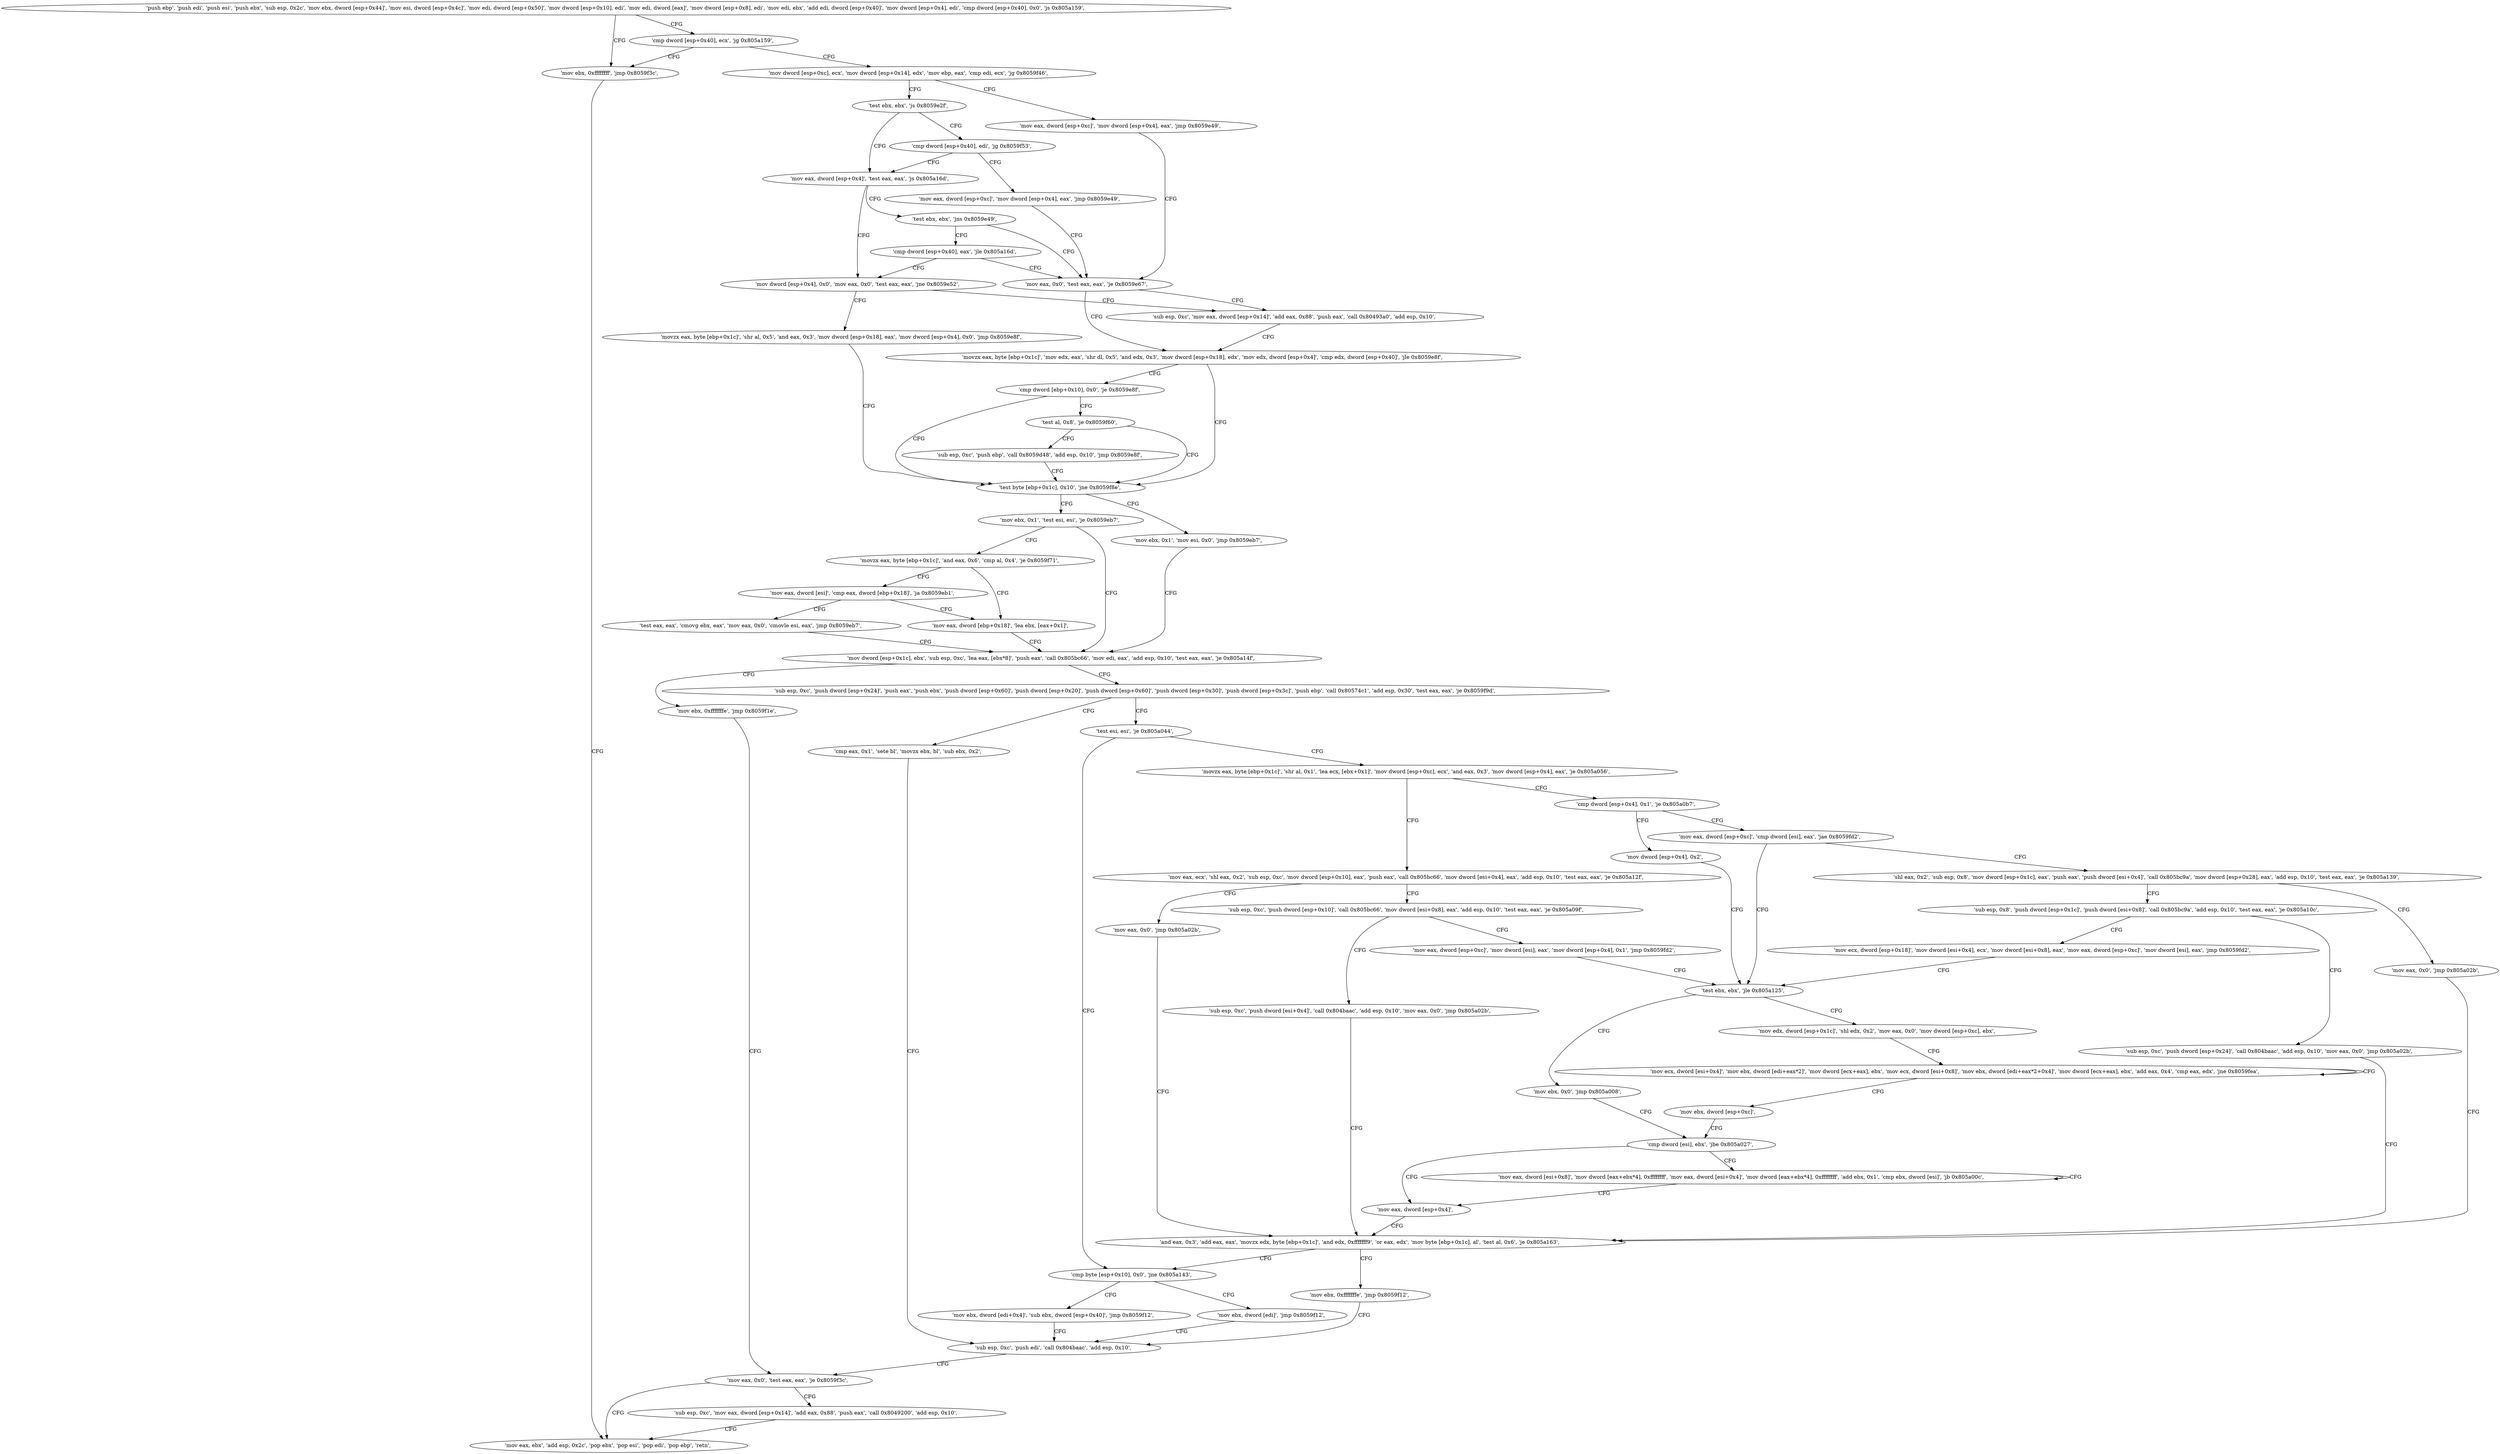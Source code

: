 digraph "func" {
"134585811" [label = "'push ebp', 'push edi', 'push esi', 'push ebx', 'sub esp, 0x2c', 'mov ebx, dword [esp+0x44]', 'mov esi, dword [esp+0x4c]', 'mov edi, dword [esp+0x50]', 'mov dword [esp+0x10], edi', 'mov edi, dword [eax]', 'mov dword [esp+0x8], edi', 'mov edi, ebx', 'add edi, dword [esp+0x40]', 'mov dword [esp+0x4], edi', 'cmp dword [esp+0x40], 0x0', 'js 0x805a159', " ]
"134586713" [label = "'mov ebx, 0xffffffff', 'jmp 0x8059f3c', " ]
"134585861" [label = "'cmp dword [esp+0x40], ecx', 'jg 0x805a159', " ]
"134586172" [label = "'mov eax, ebx', 'add esp, 0x2c', 'pop ebx', 'pop esi', 'pop edi', 'pop ebp', 'retn', " ]
"134585871" [label = "'mov dword [esp+0xc], ecx', 'mov dword [esp+0x14], edx', 'mov ebp, eax', 'cmp edi, ecx', 'jg 0x8059f46', " ]
"134586182" [label = "'mov eax, dword [esp+0xc]', 'mov dword [esp+0x4], eax', 'jmp 0x8059e49', " ]
"134585889" [label = "'test ebx, ebx', 'js 0x8059e2f', " ]
"134585929" [label = "'mov eax, 0x0', 'test eax, eax', 'je 0x8059e67', " ]
"134585903" [label = "'mov eax, dword [esp+0x4]', 'test eax, eax', 'js 0x805a16d', " ]
"134585893" [label = "'cmp dword [esp+0x40], edi', 'jg 0x8059f53', " ]
"134585959" [label = "'movzx eax, byte [ebp+0x1c]', 'mov edx, eax', 'shr dl, 0x5', 'and edx, 0x3', 'mov dword [esp+0x18], edx', 'mov edx, dword [esp+0x4]', 'cmp edx, dword [esp+0x40]', 'jle 0x8059e8f', " ]
"134585938" [label = "'sub esp, 0xc', 'mov eax, dword [esp+0x14]', 'add eax, 0x88', 'push eax', 'call 0x80493a0', 'add esp, 0x10', " ]
"134586733" [label = "'mov dword [esp+0x4], 0x0', 'mov eax, 0x0', 'test eax, eax', 'jne 0x8059e52', " ]
"134585915" [label = "'test ebx, ebx', 'jns 0x8059e49', " ]
"134586195" [label = "'mov eax, dword [esp+0xc]', 'mov dword [esp+0x4], eax', 'jmp 0x8059e49', " ]
"134585999" [label = "'test byte [ebp+0x1c], 0x10', 'jne 0x8059f8e', " ]
"134585985" [label = "'cmp dword [ebp+0x10], 0x0', 'je 0x8059e8f', " ]
"134586754" [label = "'movzx eax, byte [ebp+0x1c]', 'shr al, 0x5', 'and eax, 0x3', 'mov dword [esp+0x18], eax', 'mov dword [esp+0x4], 0x0', 'jmp 0x8059e8f', " ]
"134585919" [label = "'cmp dword [esp+0x40], eax', 'jle 0x805a16d', " ]
"134586254" [label = "'mov ebx, 0x1', 'mov esi, 0x0', 'jmp 0x8059eb7', " ]
"134586009" [label = "'mov ebx, 0x1', 'test esi, esi', 'je 0x8059eb7', " ]
"134585991" [label = "'test al, 0x8', 'je 0x8059f60', " ]
"134586039" [label = "'mov dword [esp+0x1c], ebx', 'sub esp, 0xc', 'lea eax, [ebx*8]', 'push eax', 'call 0x805bc66', 'mov edi, eax', 'add esp, 0x10', 'test eax, eax', 'je 0x805a14f', " ]
"134586018" [label = "'movzx eax, byte [ebp+0x1c]', 'and eax, 0x6', 'cmp al, 0x4', 'je 0x8059f71', " ]
"134586208" [label = "'sub esp, 0xc', 'push ebp', 'call 0x8059d48', 'add esp, 0x10', 'jmp 0x8059e8f', " ]
"134586703" [label = "'mov ebx, 0xfffffffe', 'jmp 0x8059f1e', " ]
"134586072" [label = "'sub esp, 0xc', 'push dword [esp+0x24]', 'push eax', 'push ebx', 'push dword [esp+0x60]', 'push dword [esp+0x20]', 'push dword [esp+0x60]', 'push dword [esp+0x30]', 'push dword [esp+0x3c]', 'push ebp', 'call 0x80574c1', 'add esp, 0x30', 'test eax, eax', 'je 0x8059f9d', " ]
"134586225" [label = "'mov eax, dword [esi]', 'cmp eax, dword [ebp+0x18]', 'ja 0x8059eb1', " ]
"134586033" [label = "'mov eax, dword [ebp+0x18]', 'lea ebx, [eax+0x1]', " ]
"134586142" [label = "'mov eax, 0x0', 'test eax, eax', 'je 0x8059f3c', " ]
"134586269" [label = "'test esi, esi', 'je 0x805a044', " ]
"134586118" [label = "'cmp eax, 0x1', 'sete bl', 'movzx ebx, bl', 'sub ebx, 0x2', " ]
"134586236" [label = "'test eax, eax', 'cmovg ebx, eax', 'mov eax, 0x0', 'cmovle esi, eax', 'jmp 0x8059eb7', " ]
"134586151" [label = "'sub esp, 0xc', 'mov eax, dword [esp+0x14]', 'add eax, 0x88', 'push eax', 'call 0x8049200', 'add esp, 0x10', " ]
"134586436" [label = "'cmp byte [esp+0x10], 0x0', 'jne 0x805a143', " ]
"134586277" [label = "'movzx eax, byte [ebp+0x1c]', 'shr al, 0x1', 'lea ecx, [ebx+0x1]', 'mov dword [esp+0xc], ecx', 'and eax, 0x3', 'mov dword [esp+0x4], eax', 'je 0x805a056', " ]
"134586130" [label = "'sub esp, 0xc', 'push edi', 'call 0x804baac', 'add esp, 0x10', " ]
"134586691" [label = "'mov ebx, dword [edi+0x4]', 'sub ebx, dword [esp+0x40]', 'jmp 0x8059f12', " ]
"134586447" [label = "'mov ebx, dword [edi]', 'jmp 0x8059f12', " ]
"134586454" [label = "'mov eax, ecx', 'shl eax, 0x2', 'sub esp, 0xc', 'mov dword [esp+0x10], eax', 'push eax', 'call 0x805bc66', 'mov dword [esi+0x4], eax', 'add esp, 0x10', 'test eax, eax', 'je 0x805a12f', " ]
"134586303" [label = "'cmp dword [esp+0x4], 0x1', 'je 0x805a0b7', " ]
"134586671" [label = "'mov eax, 0x0', 'jmp 0x805a02b', " ]
"134586486" [label = "'sub esp, 0xc', 'push dword [esp+0x10]', 'call 0x805bc66', 'mov dword [esi+0x8], eax', 'add esp, 0x10', 'test eax, eax', 'je 0x805a09f', " ]
"134586551" [label = "'mov eax, dword [esp+0xc]', 'cmp dword [esi], eax', 'jae 0x8059fd2', " ]
"134586314" [label = "'mov dword [esp+0x4], 0x2', " ]
"134586411" [label = "'and eax, 0x3', 'add eax, eax', 'movzx edx, byte [ebp+0x1c]', 'and edx, 0xfffffff9', 'or eax, edx', 'mov byte [ebp+0x1c], al', 'test al, 0x6', 'je 0x805a163', " ]
"134586527" [label = "'sub esp, 0xc', 'push dword [esi+0x4]', 'call 0x804baac', 'add esp, 0x10', 'mov eax, 0x0', 'jmp 0x805a02b', " ]
"134586508" [label = "'mov eax, dword [esp+0xc]', 'mov dword [esi], eax', 'mov dword [esp+0x4], 0x1', 'jmp 0x8059fd2', " ]
"134586322" [label = "'test ebx, ebx', 'jle 0x805a125', " ]
"134586563" [label = "'shl eax, 0x2', 'sub esp, 0x8', 'mov dword [esp+0x1c], eax', 'push eax', 'push dword [esi+0x4]', 'call 0x805bc9a', 'mov dword [esp+0x28], eax', 'add esp, 0x10', 'test eax, eax', 'je 0x805a139', " ]
"134586723" [label = "'mov ebx, 0xfffffffe', 'jmp 0x8059f12', " ]
"134586661" [label = "'mov ebx, 0x0', 'jmp 0x805a008', " ]
"134586330" [label = "'mov edx, dword [esp+0x1c]', 'shl edx, 0x2', 'mov eax, 0x0', 'mov dword [esp+0xc], ebx', " ]
"134586681" [label = "'mov eax, 0x0', 'jmp 0x805a02b', " ]
"134586593" [label = "'sub esp, 0x8', 'push dword [esp+0x1c]', 'push dword [esi+0x8]', 'call 0x805bc9a', 'add esp, 0x10', 'test eax, eax', 'je 0x805a10c', " ]
"134586376" [label = "'cmp dword [esi], ebx', 'jbe 0x805a027', " ]
"134586346" [label = "'mov ecx, dword [esi+0x4]', 'mov ebx, dword [edi+eax*2]', 'mov dword [ecx+eax], ebx', 'mov ecx, dword [esi+0x8]', 'mov ebx, dword [edi+eax*2+0x4]', 'mov dword [ecx+eax], ebx', 'add eax, 0x4', 'cmp eax, edx', 'jne 0x8059fea', " ]
"134586636" [label = "'sub esp, 0xc', 'push dword [esp+0x24]', 'call 0x804baac', 'add esp, 0x10', 'mov eax, 0x0', 'jmp 0x805a02b', " ]
"134586615" [label = "'mov ecx, dword [esp+0x18]', 'mov dword [esi+0x4], ecx', 'mov dword [esi+0x8], eax', 'mov eax, dword [esp+0xc]', 'mov dword [esi], eax', 'jmp 0x8059fd2', " ]
"134586407" [label = "'mov eax, dword [esp+0x4]', " ]
"134586380" [label = "'mov eax, dword [esi+0x8]', 'mov dword [eax+ebx*4], 0xffffffff', 'mov eax, dword [esi+0x4]', 'mov dword [eax+ebx*4], 0xffffffff', 'add ebx, 0x1', 'cmp ebx, dword [esi]', 'jb 0x805a00c', " ]
"134586372" [label = "'mov ebx, dword [esp+0xc]', " ]
"134585811" -> "134586713" [ label = "CFG" ]
"134585811" -> "134585861" [ label = "CFG" ]
"134586713" -> "134586172" [ label = "CFG" ]
"134585861" -> "134586713" [ label = "CFG" ]
"134585861" -> "134585871" [ label = "CFG" ]
"134585871" -> "134586182" [ label = "CFG" ]
"134585871" -> "134585889" [ label = "CFG" ]
"134586182" -> "134585929" [ label = "CFG" ]
"134585889" -> "134585903" [ label = "CFG" ]
"134585889" -> "134585893" [ label = "CFG" ]
"134585929" -> "134585959" [ label = "CFG" ]
"134585929" -> "134585938" [ label = "CFG" ]
"134585903" -> "134586733" [ label = "CFG" ]
"134585903" -> "134585915" [ label = "CFG" ]
"134585893" -> "134586195" [ label = "CFG" ]
"134585893" -> "134585903" [ label = "CFG" ]
"134585959" -> "134585999" [ label = "CFG" ]
"134585959" -> "134585985" [ label = "CFG" ]
"134585938" -> "134585959" [ label = "CFG" ]
"134586733" -> "134585938" [ label = "CFG" ]
"134586733" -> "134586754" [ label = "CFG" ]
"134585915" -> "134585929" [ label = "CFG" ]
"134585915" -> "134585919" [ label = "CFG" ]
"134586195" -> "134585929" [ label = "CFG" ]
"134585999" -> "134586254" [ label = "CFG" ]
"134585999" -> "134586009" [ label = "CFG" ]
"134585985" -> "134585999" [ label = "CFG" ]
"134585985" -> "134585991" [ label = "CFG" ]
"134586754" -> "134585999" [ label = "CFG" ]
"134585919" -> "134586733" [ label = "CFG" ]
"134585919" -> "134585929" [ label = "CFG" ]
"134586254" -> "134586039" [ label = "CFG" ]
"134586009" -> "134586039" [ label = "CFG" ]
"134586009" -> "134586018" [ label = "CFG" ]
"134585991" -> "134586208" [ label = "CFG" ]
"134585991" -> "134585999" [ label = "CFG" ]
"134586039" -> "134586703" [ label = "CFG" ]
"134586039" -> "134586072" [ label = "CFG" ]
"134586018" -> "134586225" [ label = "CFG" ]
"134586018" -> "134586033" [ label = "CFG" ]
"134586208" -> "134585999" [ label = "CFG" ]
"134586703" -> "134586142" [ label = "CFG" ]
"134586072" -> "134586269" [ label = "CFG" ]
"134586072" -> "134586118" [ label = "CFG" ]
"134586225" -> "134586033" [ label = "CFG" ]
"134586225" -> "134586236" [ label = "CFG" ]
"134586033" -> "134586039" [ label = "CFG" ]
"134586142" -> "134586172" [ label = "CFG" ]
"134586142" -> "134586151" [ label = "CFG" ]
"134586269" -> "134586436" [ label = "CFG" ]
"134586269" -> "134586277" [ label = "CFG" ]
"134586118" -> "134586130" [ label = "CFG" ]
"134586236" -> "134586039" [ label = "CFG" ]
"134586151" -> "134586172" [ label = "CFG" ]
"134586436" -> "134586691" [ label = "CFG" ]
"134586436" -> "134586447" [ label = "CFG" ]
"134586277" -> "134586454" [ label = "CFG" ]
"134586277" -> "134586303" [ label = "CFG" ]
"134586130" -> "134586142" [ label = "CFG" ]
"134586691" -> "134586130" [ label = "CFG" ]
"134586447" -> "134586130" [ label = "CFG" ]
"134586454" -> "134586671" [ label = "CFG" ]
"134586454" -> "134586486" [ label = "CFG" ]
"134586303" -> "134586551" [ label = "CFG" ]
"134586303" -> "134586314" [ label = "CFG" ]
"134586671" -> "134586411" [ label = "CFG" ]
"134586486" -> "134586527" [ label = "CFG" ]
"134586486" -> "134586508" [ label = "CFG" ]
"134586551" -> "134586322" [ label = "CFG" ]
"134586551" -> "134586563" [ label = "CFG" ]
"134586314" -> "134586322" [ label = "CFG" ]
"134586411" -> "134586723" [ label = "CFG" ]
"134586411" -> "134586436" [ label = "CFG" ]
"134586527" -> "134586411" [ label = "CFG" ]
"134586508" -> "134586322" [ label = "CFG" ]
"134586322" -> "134586661" [ label = "CFG" ]
"134586322" -> "134586330" [ label = "CFG" ]
"134586563" -> "134586681" [ label = "CFG" ]
"134586563" -> "134586593" [ label = "CFG" ]
"134586723" -> "134586130" [ label = "CFG" ]
"134586661" -> "134586376" [ label = "CFG" ]
"134586330" -> "134586346" [ label = "CFG" ]
"134586681" -> "134586411" [ label = "CFG" ]
"134586593" -> "134586636" [ label = "CFG" ]
"134586593" -> "134586615" [ label = "CFG" ]
"134586376" -> "134586407" [ label = "CFG" ]
"134586376" -> "134586380" [ label = "CFG" ]
"134586346" -> "134586346" [ label = "CFG" ]
"134586346" -> "134586372" [ label = "CFG" ]
"134586636" -> "134586411" [ label = "CFG" ]
"134586615" -> "134586322" [ label = "CFG" ]
"134586407" -> "134586411" [ label = "CFG" ]
"134586380" -> "134586380" [ label = "CFG" ]
"134586380" -> "134586407" [ label = "CFG" ]
"134586372" -> "134586376" [ label = "CFG" ]
}
